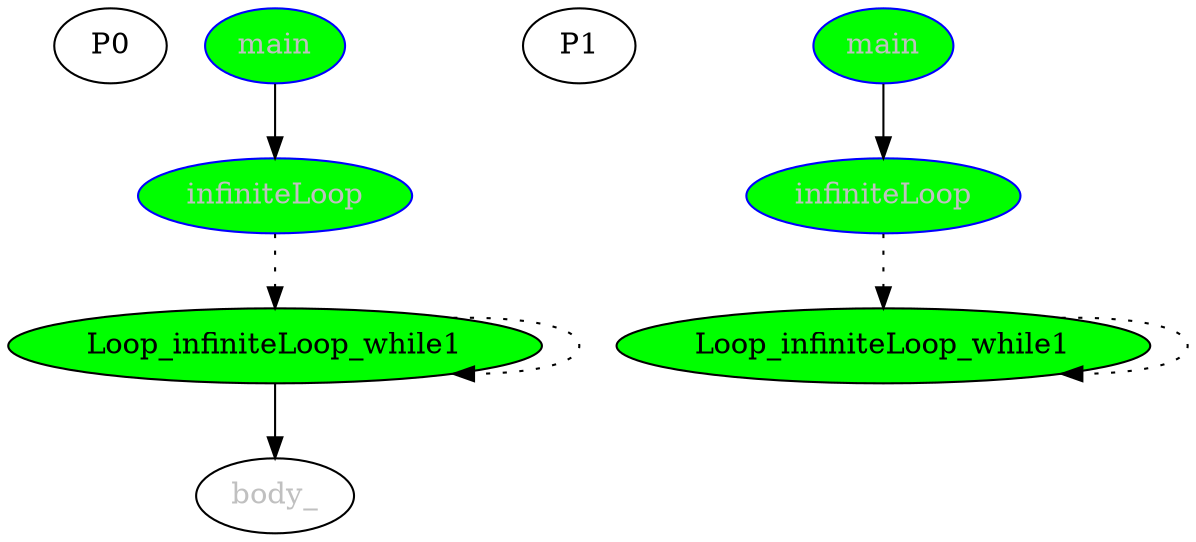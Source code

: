 digraph G{
subgraph G0{ 
side0[label = P0]
node[color = black];
Loop_infiniteLoop_while10[label = "Loop_infiniteLoop_while1",fontcolor = "black"];
body_0[label = "body_",fontcolor = "grey"];
main0[label = "main",fontcolor = "grey"];
infiniteLoop0[label = "infiniteLoop",fontcolor = "grey"];
Loop_infiniteLoop_while10[shape = "ellipse",  style = "filled", fillcolor = "green"]
body_0[shape = "ellipse",  style = "filled", fillcolor = "white"]
main0[shape = "ellipse", color = "blue", style = "filled", fillcolor = "green"]
infiniteLoop0[shape = "ellipse", color = "blue", style = "filled", fillcolor = "green"]
infiniteLoop0->Loop_infiniteLoop_while10[style = dotted]
Loop_infiniteLoop_while10->Loop_infiniteLoop_while10[style = dotted]
Loop_infiniteLoop_while10->body_0
main0->infiniteLoop0
}
subgraph G1{ 
side1[label = P1]
node[color = black];
Loop_infiniteLoop_while11[label = "Loop_infiniteLoop_while1",fontcolor = "black"];
main1[label = "main",fontcolor = "grey"];
infiniteLoop1[label = "infiniteLoop",fontcolor = "grey"];
Loop_infiniteLoop_while11[shape = "ellipse",  style = "filled", fillcolor = "green"]
main1[shape = "ellipse", color = "blue", style = "filled", fillcolor = "green"]
infiniteLoop1[shape = "ellipse", color = "blue", style = "filled", fillcolor = "green"]
infiniteLoop1->Loop_infiniteLoop_while11[style = dotted]
Loop_infiniteLoop_while11->Loop_infiniteLoop_while11[style = dotted]
main1->infiniteLoop1
}
}
